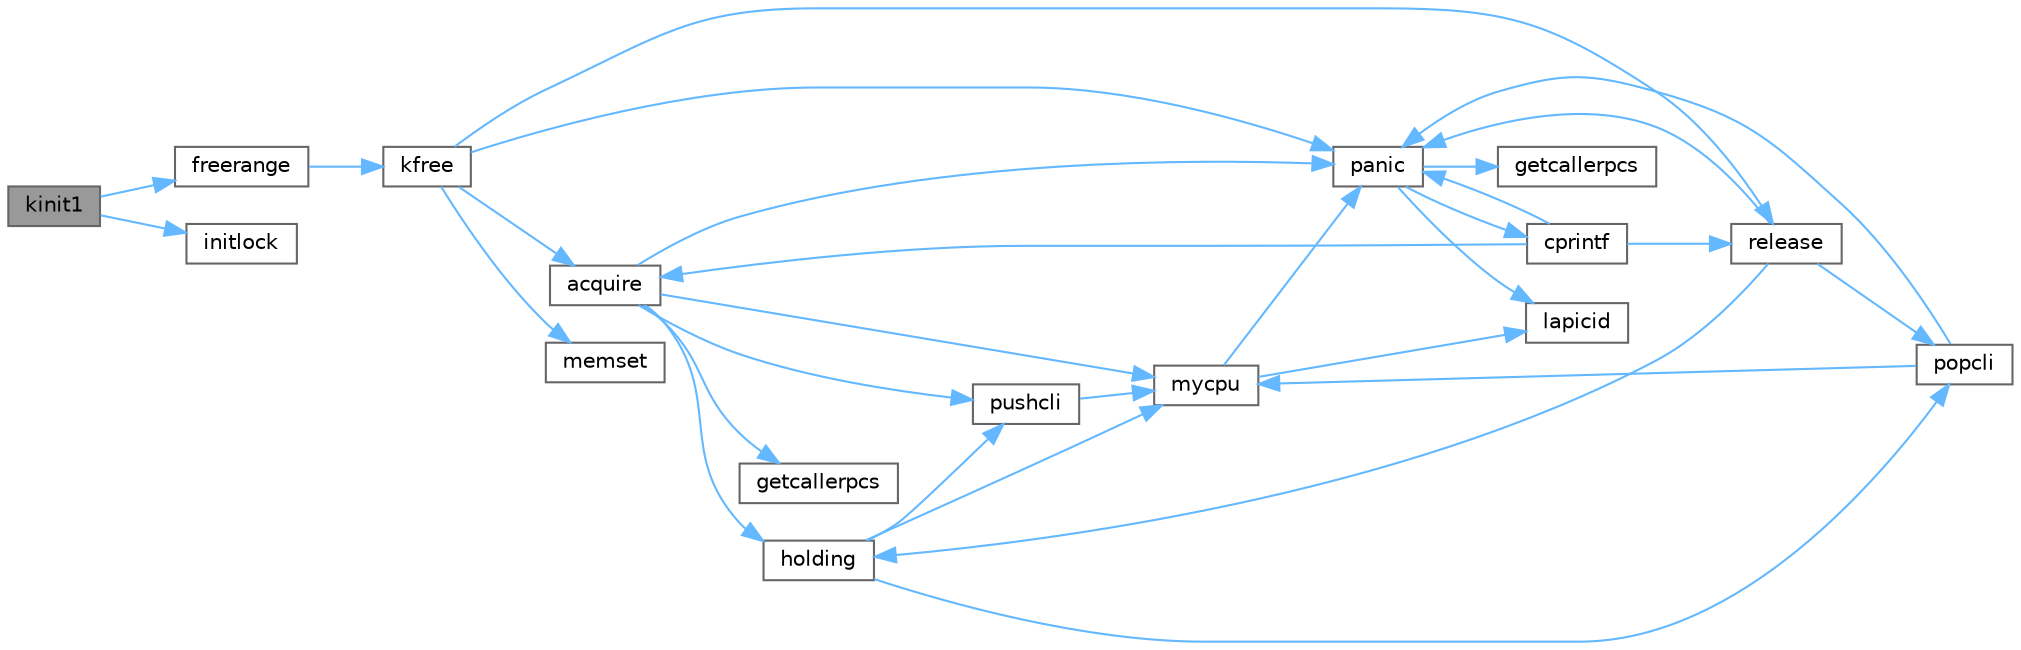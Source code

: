 digraph "kinit1"
{
 // LATEX_PDF_SIZE
  bgcolor="transparent";
  edge [fontname=Helvetica,fontsize=10,labelfontname=Helvetica,labelfontsize=10];
  node [fontname=Helvetica,fontsize=10,shape=box,height=0.2,width=0.4];
  rankdir="LR";
  Node1 [id="Node000001",label="kinit1",height=0.2,width=0.4,color="gray40", fillcolor="grey60", style="filled", fontcolor="black",tooltip=" "];
  Node1 -> Node2 [id="edge30_Node000001_Node000002",color="steelblue1",style="solid",tooltip=" "];
  Node2 [id="Node000002",label="freerange",height=0.2,width=0.4,color="grey40", fillcolor="white", style="filled",URL="$d4/def/kalloc_8c.html#adeb1e621acdd949dffd5a054a43d1d89",tooltip=" "];
  Node2 -> Node3 [id="edge31_Node000002_Node000003",color="steelblue1",style="solid",tooltip=" "];
  Node3 [id="Node000003",label="kfree",height=0.2,width=0.4,color="grey40", fillcolor="white", style="filled",URL="$d4/def/kalloc_8c.html#aced59ecf8411235f6dffc065236711a5",tooltip=" "];
  Node3 -> Node4 [id="edge32_Node000003_Node000004",color="steelblue1",style="solid",tooltip=" "];
  Node4 [id="Node000004",label="acquire",height=0.2,width=0.4,color="grey40", fillcolor="white", style="filled",URL="$d3/d2d/spinlock_8c.html#aed377f16a085b00de3a4b32392adbdfb",tooltip=" "];
  Node4 -> Node5 [id="edge33_Node000004_Node000005",color="steelblue1",style="solid",tooltip=" "];
  Node5 [id="Node000005",label="getcallerpcs",height=0.2,width=0.4,color="grey40", fillcolor="white", style="filled",URL="$d3/d2d/spinlock_8c.html#a6ac35304ea80f01086b47edcc2328010",tooltip=" "];
  Node4 -> Node6 [id="edge34_Node000004_Node000006",color="steelblue1",style="solid",tooltip=" "];
  Node6 [id="Node000006",label="holding",height=0.2,width=0.4,color="grey40", fillcolor="white", style="filled",URL="$d3/d2d/spinlock_8c.html#aea48df3e5cfb903179ad3dc78ab502d9",tooltip=" "];
  Node6 -> Node7 [id="edge35_Node000006_Node000007",color="steelblue1",style="solid",tooltip=" "];
  Node7 [id="Node000007",label="mycpu",height=0.2,width=0.4,color="grey40", fillcolor="white", style="filled",URL="$d3/dda/proc_8c.html#ad427959ad025dabd8cd393b27ec39160",tooltip=" "];
  Node7 -> Node8 [id="edge36_Node000007_Node000008",color="steelblue1",style="solid",tooltip=" "];
  Node8 [id="Node000008",label="lapicid",height=0.2,width=0.4,color="grey40", fillcolor="white", style="filled",URL="$dc/df6/lapic_8c.html#a627f7996b64f99d885244a5102c85164",tooltip=" "];
  Node7 -> Node9 [id="edge37_Node000007_Node000009",color="steelblue1",style="solid",tooltip=" "];
  Node9 [id="Node000009",label="panic",height=0.2,width=0.4,color="grey40", fillcolor="white", style="filled",URL="$d0/d56/console_8c.html#a95c0aca5d6d7487933984f08b189917a",tooltip=" "];
  Node9 -> Node10 [id="edge38_Node000009_Node000010",color="steelblue1",style="solid",tooltip=" "];
  Node10 [id="Node000010",label="cprintf",height=0.2,width=0.4,color="grey40", fillcolor="white", style="filled",URL="$d0/d56/console_8c.html#a90f0742d846503e4ed1804f1df421ec6",tooltip=" "];
  Node10 -> Node4 [id="edge39_Node000010_Node000004",color="steelblue1",style="solid",tooltip=" "];
  Node10 -> Node9 [id="edge40_Node000010_Node000009",color="steelblue1",style="solid",tooltip=" "];
  Node10 -> Node11 [id="edge41_Node000010_Node000011",color="steelblue1",style="solid",tooltip=" "];
  Node11 [id="Node000011",label="release",height=0.2,width=0.4,color="grey40", fillcolor="white", style="filled",URL="$d3/d2d/spinlock_8c.html#a1cee376aa9a00e754bf5481cd5f3d97b",tooltip=" "];
  Node11 -> Node6 [id="edge42_Node000011_Node000006",color="steelblue1",style="solid",tooltip=" "];
  Node11 -> Node9 [id="edge43_Node000011_Node000009",color="steelblue1",style="solid",tooltip=" "];
  Node11 -> Node12 [id="edge44_Node000011_Node000012",color="steelblue1",style="solid",tooltip=" "];
  Node12 [id="Node000012",label="popcli",height=0.2,width=0.4,color="grey40", fillcolor="white", style="filled",URL="$d3/d2d/spinlock_8c.html#ae3424f669269fef400ce29c3aeb43fdb",tooltip=" "];
  Node12 -> Node7 [id="edge45_Node000012_Node000007",color="steelblue1",style="solid",tooltip=" "];
  Node12 -> Node9 [id="edge46_Node000012_Node000009",color="steelblue1",style="solid",tooltip=" "];
  Node9 -> Node13 [id="edge47_Node000009_Node000013",color="steelblue1",style="solid",tooltip=" "];
  Node13 [id="Node000013",label="getcallerpcs",height=0.2,width=0.4,color="grey40", fillcolor="white", style="filled",URL="$d5/d64/defs_8h.html#a4105de9e2969515d6c6c795c4386f69f",tooltip=" "];
  Node9 -> Node8 [id="edge48_Node000009_Node000008",color="steelblue1",style="solid",tooltip=" "];
  Node6 -> Node12 [id="edge49_Node000006_Node000012",color="steelblue1",style="solid",tooltip=" "];
  Node6 -> Node14 [id="edge50_Node000006_Node000014",color="steelblue1",style="solid",tooltip=" "];
  Node14 [id="Node000014",label="pushcli",height=0.2,width=0.4,color="grey40", fillcolor="white", style="filled",URL="$d3/d2d/spinlock_8c.html#a206b749d1b7768dadce61cbcde7e0f1c",tooltip=" "];
  Node14 -> Node7 [id="edge51_Node000014_Node000007",color="steelblue1",style="solid",tooltip=" "];
  Node4 -> Node7 [id="edge52_Node000004_Node000007",color="steelblue1",style="solid",tooltip=" "];
  Node4 -> Node9 [id="edge53_Node000004_Node000009",color="steelblue1",style="solid",tooltip=" "];
  Node4 -> Node14 [id="edge54_Node000004_Node000014",color="steelblue1",style="solid",tooltip=" "];
  Node3 -> Node15 [id="edge55_Node000003_Node000015",color="steelblue1",style="solid",tooltip=" "];
  Node15 [id="Node000015",label="memset",height=0.2,width=0.4,color="grey40", fillcolor="white", style="filled",URL="$db/d8a/ulib_8c.html#aa9cdc2409c15ccd5ee3b2031576f4093",tooltip=" "];
  Node3 -> Node9 [id="edge56_Node000003_Node000009",color="steelblue1",style="solid",tooltip=" "];
  Node3 -> Node11 [id="edge57_Node000003_Node000011",color="steelblue1",style="solid",tooltip=" "];
  Node1 -> Node16 [id="edge58_Node000001_Node000016",color="steelblue1",style="solid",tooltip=" "];
  Node16 [id="Node000016",label="initlock",height=0.2,width=0.4,color="grey40", fillcolor="white", style="filled",URL="$d3/d2d/spinlock_8c.html#abda07b4a007b2e888d9d783920460b89",tooltip=" "];
}
